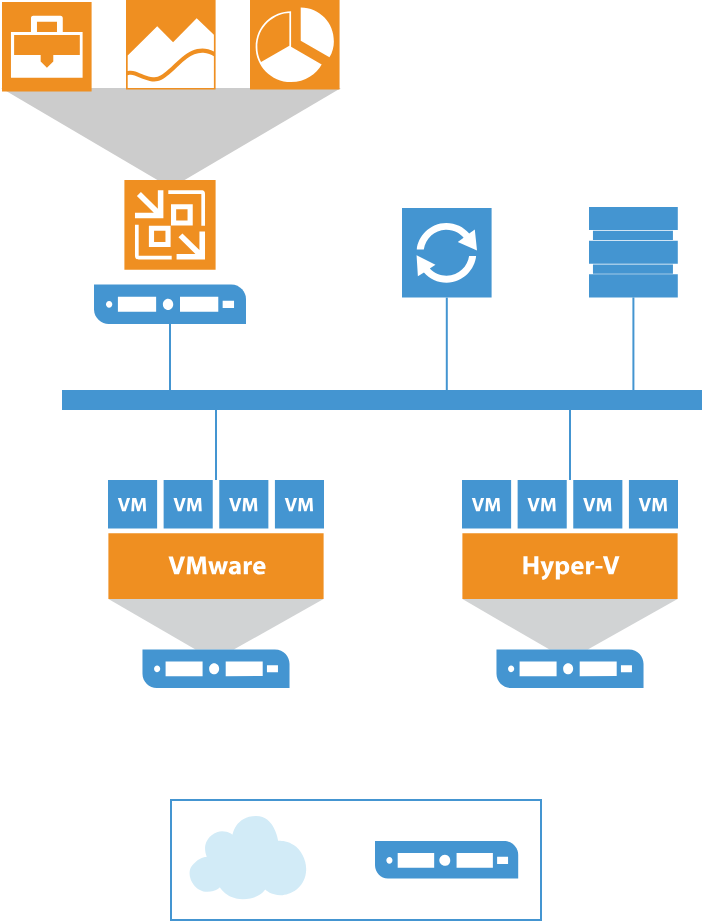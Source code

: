 <mxfile version="16.5.1" type="device"><diagram id="u3oyHQnk-EB1PLvZ2rdH" name="Page-1"><mxGraphModel dx="1332" dy="983" grid="1" gridSize="10" guides="1" tooltips="1" connect="1" arrows="1" fold="1" page="1" pageScale="1" pageWidth="1169" pageHeight="827" math="0" shadow="0"><root><mxCell id="0"/><mxCell id="1" parent="0"/><mxCell id="04uPni8EBAENN_QoJmwS-12" value="" style="triangle;whiteSpace=wrap;html=1;rotation=90;fillColor=#CCCCCC;strokeColor=none;fontColor=#333333;" parent="1" vertex="1"><mxGeometry x="189.5" y="24" width="50" height="170" as="geometry"/></mxCell><mxCell id="04uPni8EBAENN_QoJmwS-19" style="edgeStyle=orthogonalEdgeStyle;rounded=0;jumpSize=8;orthogonalLoop=1;jettySize=auto;html=1;endArrow=none;endFill=0;strokeColor=#4495D1;strokeWidth=1;" parent="1" source="04uPni8EBAENN_QoJmwS-2" edge="1"><mxGeometry relative="1" as="geometry"><mxPoint x="237" y="240" as="targetPoint"/></mxGeometry></mxCell><mxCell id="04uPni8EBAENN_QoJmwS-2" value="" style="pointerEvents=1;shadow=0;dashed=0;html=1;strokeColor=none;fillColor=#4495D1;labelPosition=center;verticalLabelPosition=bottom;verticalAlign=top;align=center;outlineConnect=0;shape=mxgraph.veeam.vmware_host;" parent="1" vertex="1"><mxGeometry x="183" y="280" width="108" height="104" as="geometry"/></mxCell><mxCell id="04uPni8EBAENN_QoJmwS-20" style="edgeStyle=orthogonalEdgeStyle;rounded=0;jumpSize=8;orthogonalLoop=1;jettySize=auto;html=1;endArrow=none;endFill=0;strokeColor=#4495D1;strokeWidth=1;" parent="1" source="04uPni8EBAENN_QoJmwS-3" edge="1"><mxGeometry relative="1" as="geometry"><mxPoint x="414" y="240" as="targetPoint"/></mxGeometry></mxCell><mxCell id="04uPni8EBAENN_QoJmwS-3" value="" style="pointerEvents=1;shadow=0;dashed=0;html=1;strokeColor=none;fillColor=#4495D1;labelPosition=center;verticalLabelPosition=bottom;verticalAlign=top;align=center;outlineConnect=0;shape=mxgraph.veeam.hyper_v_host;" parent="1" vertex="1"><mxGeometry x="360" y="280" width="108" height="104" as="geometry"/></mxCell><mxCell id="04uPni8EBAENN_QoJmwS-14" style="edgeStyle=orthogonalEdgeStyle;rounded=0;jumpSize=8;orthogonalLoop=1;jettySize=auto;html=1;strokeColor=#4495D1;strokeWidth=1;endArrow=none;endFill=0;" parent="1" source="04uPni8EBAENN_QoJmwS-6" edge="1"><mxGeometry relative="1" as="geometry"><mxPoint x="214" y="240" as="targetPoint"/></mxGeometry></mxCell><mxCell id="04uPni8EBAENN_QoJmwS-6" value="" style="shadow=0;dashed=0;html=1;strokeColor=none;fillColor=#4495D1;labelPosition=center;verticalLabelPosition=bottom;verticalAlign=top;align=center;outlineConnect=0;shape=mxgraph.veeam.2d.veeam_backup_and_replication_server;" parent="1" vertex="1"><mxGeometry x="176" y="130" width="76" height="72" as="geometry"/></mxCell><mxCell id="04uPni8EBAENN_QoJmwS-15" style="edgeStyle=orthogonalEdgeStyle;rounded=0;jumpSize=8;orthogonalLoop=1;jettySize=auto;html=1;endArrow=none;endFill=0;strokeColor=#4495D1;strokeWidth=1;" parent="1" source="04uPni8EBAENN_QoJmwS-7" edge="1"><mxGeometry relative="1" as="geometry"><mxPoint x="352.4" y="240" as="targetPoint"/></mxGeometry></mxCell><mxCell id="04uPni8EBAENN_QoJmwS-7" value="" style="pointerEvents=1;shadow=0;dashed=0;html=1;strokeColor=none;fillColor=#4495D1;labelPosition=center;verticalLabelPosition=bottom;verticalAlign=top;align=center;outlineConnect=0;shape=mxgraph.veeam.2d.proxy;" parent="1" vertex="1"><mxGeometry x="330" y="144" width="44.8" height="44.8" as="geometry"/></mxCell><mxCell id="04uPni8EBAENN_QoJmwS-21" style="edgeStyle=orthogonalEdgeStyle;rounded=0;jumpSize=8;orthogonalLoop=1;jettySize=auto;html=1;endArrow=none;endFill=0;strokeColor=#4495D1;strokeWidth=1;" parent="1" source="04uPni8EBAENN_QoJmwS-8" edge="1"><mxGeometry relative="1" as="geometry"><mxPoint x="445.7" y="240" as="targetPoint"/></mxGeometry></mxCell><mxCell id="04uPni8EBAENN_QoJmwS-8" value="" style="shadow=0;dashed=0;html=1;strokeColor=none;fillColor=#4495D1;labelPosition=center;verticalLabelPosition=bottom;verticalAlign=top;align=center;outlineConnect=0;shape=mxgraph.veeam.2d.datastore;" parent="1" vertex="1"><mxGeometry x="423.5" y="143.5" width="44.4" height="45.2" as="geometry"/></mxCell><mxCell id="04uPni8EBAENN_QoJmwS-9" value="" style="shadow=0;dashed=0;html=1;strokeColor=none;fillColor=#EF8F21;labelPosition=center;verticalLabelPosition=bottom;verticalAlign=top;align=center;outlineConnect=0;shape=mxgraph.veeam.2d.veeam_one_monitor;" parent="1" vertex="1"><mxGeometry x="192" y="40" width="44.8" height="44.8" as="geometry"/></mxCell><mxCell id="04uPni8EBAENN_QoJmwS-10" value="" style="shadow=0;dashed=0;html=1;strokeColor=none;fillColor=#EF8F21;labelPosition=center;verticalLabelPosition=bottom;verticalAlign=top;align=center;outlineConnect=0;shape=mxgraph.veeam.2d.veeam_one_reporter;" parent="1" vertex="1"><mxGeometry x="254" y="40" width="44.8" height="44.8" as="geometry"/></mxCell><mxCell id="04uPni8EBAENN_QoJmwS-11" value="" style="shadow=0;dashed=0;html=1;strokeColor=none;fillColor=#EF8F21;labelPosition=center;verticalLabelPosition=bottom;verticalAlign=top;align=center;outlineConnect=0;shape=mxgraph.veeam.2d.veeam_one_business_view;" parent="1" vertex="1"><mxGeometry x="130" y="41" width="44.8" height="44.8" as="geometry"/></mxCell><mxCell id="04uPni8EBAENN_QoJmwS-13" value="" style="endArrow=none;html=1;strokeColor=#4495D1;jumpSize=8;strokeWidth=10;" parent="1" edge="1"><mxGeometry width="50" height="50" relative="1" as="geometry"><mxPoint x="160" y="240" as="sourcePoint"/><mxPoint x="480" y="240" as="targetPoint"/></mxGeometry></mxCell><mxCell id="04uPni8EBAENN_QoJmwS-18" value="" style="group" parent="1" vertex="1" connectable="0"><mxGeometry x="214.5" y="440" width="185" height="60" as="geometry"/></mxCell><mxCell id="04uPni8EBAENN_QoJmwS-4" value="" style="shadow=0;dashed=0;html=1;strokeColor=none;fillColor=#4495D1;labelPosition=center;verticalLabelPosition=bottom;verticalAlign=top;align=center;outlineConnect=0;shape=mxgraph.veeam.2d.cloud;" parent="04uPni8EBAENN_QoJmwS-18" vertex="1"><mxGeometry x="9" y="8" width="58.8" height="41.6" as="geometry"/></mxCell><mxCell id="04uPni8EBAENN_QoJmwS-5" value="" style="pointerEvents=1;shadow=0;dashed=0;html=1;strokeColor=none;fillColor=#4495D1;labelPosition=center;verticalLabelPosition=bottom;verticalAlign=top;align=center;outlineConnect=0;shape=mxgraph.veeam.server;" parent="04uPni8EBAENN_QoJmwS-18" vertex="1"><mxGeometry x="102" y="20.5" width="71.6" height="18.8" as="geometry"/></mxCell><mxCell id="04uPni8EBAENN_QoJmwS-17" value="" style="rounded=0;whiteSpace=wrap;html=1;fillColor=none;strokeColor=#4495D1;" parent="04uPni8EBAENN_QoJmwS-18" vertex="1"><mxGeometry width="185" height="60" as="geometry"/></mxCell></root></mxGraphModel></diagram></mxfile>